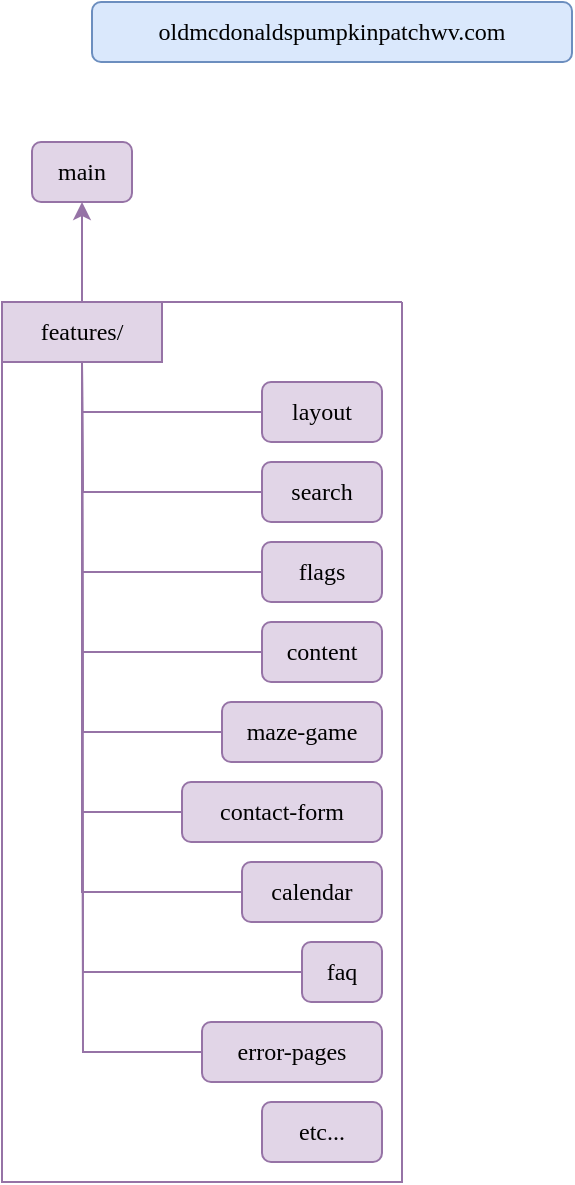<mxfile version="28.2.5">
  <diagram name="Page-1" id="o6yJUd2rQhLODu_G7iH8">
    <mxGraphModel dx="1051" dy="614" grid="1" gridSize="10" guides="1" tooltips="1" connect="1" arrows="1" fold="1" page="1" pageScale="1" pageWidth="850" pageHeight="1100" math="0" shadow="0">
      <root>
        <mxCell id="0" />
        <mxCell id="1" parent="0" />
        <mxCell id="-4VWNVWn2c0_IAg-sDkh-6" value="&lt;font face=&quot;Lucida Console&quot;&gt;main&lt;/font&gt;" style="rounded=1;whiteSpace=wrap;html=1;fillColor=#e1d5e7;strokeColor=#9673a6;" vertex="1" parent="1">
          <mxGeometry x="35" y="140" width="50" height="30" as="geometry" />
        </mxCell>
        <mxCell id="-4VWNVWn2c0_IAg-sDkh-7" value="&lt;font face=&quot;Lucida Console&quot;&gt;oldmcdonaldspumpkinpatchwv.com&lt;/font&gt;" style="rounded=1;whiteSpace=wrap;html=1;fillColor=#dae8fc;strokeColor=#6c8ebf;" vertex="1" parent="1">
          <mxGeometry x="65" y="70" width="240" height="30" as="geometry" />
        </mxCell>
        <mxCell id="-4VWNVWn2c0_IAg-sDkh-9" value="" style="swimlane;startSize=0;fillColor=#e1d5e7;strokeColor=#9673a6;" vertex="1" parent="1">
          <mxGeometry x="20" y="220" width="200" height="440" as="geometry" />
        </mxCell>
        <mxCell id="-4VWNVWn2c0_IAg-sDkh-10" value="&lt;font face=&quot;Lucida Console&quot;&gt;features/&lt;/font&gt;" style="rounded=0;whiteSpace=wrap;html=1;fillColor=#e1d5e7;strokeColor=#9673a6;" vertex="1" parent="-4VWNVWn2c0_IAg-sDkh-9">
          <mxGeometry width="80" height="30" as="geometry" />
        </mxCell>
        <mxCell id="-4VWNVWn2c0_IAg-sDkh-22" style="edgeStyle=orthogonalEdgeStyle;rounded=0;orthogonalLoop=1;jettySize=auto;html=1;entryX=0.5;entryY=1;entryDx=0;entryDy=0;fillColor=#e1d5e7;strokeColor=#9673a6;endArrow=none;endFill=0;" edge="1" parent="-4VWNVWn2c0_IAg-sDkh-9" source="-4VWNVWn2c0_IAg-sDkh-11" target="-4VWNVWn2c0_IAg-sDkh-10">
          <mxGeometry relative="1" as="geometry" />
        </mxCell>
        <mxCell id="-4VWNVWn2c0_IAg-sDkh-11" value="&lt;font face=&quot;Lucida Console&quot;&gt;layout&lt;/font&gt;" style="rounded=1;whiteSpace=wrap;html=1;fillColor=#e1d5e7;strokeColor=#9673a6;" vertex="1" parent="-4VWNVWn2c0_IAg-sDkh-9">
          <mxGeometry x="130" y="40" width="60" height="30" as="geometry" />
        </mxCell>
        <mxCell id="-4VWNVWn2c0_IAg-sDkh-23" style="edgeStyle=orthogonalEdgeStyle;rounded=0;orthogonalLoop=1;jettySize=auto;html=1;fillColor=#e1d5e7;strokeColor=#9673a6;endArrow=none;endFill=0;" edge="1" parent="-4VWNVWn2c0_IAg-sDkh-9" source="-4VWNVWn2c0_IAg-sDkh-12">
          <mxGeometry relative="1" as="geometry">
            <mxPoint x="40" y="30" as="targetPoint" />
          </mxGeometry>
        </mxCell>
        <mxCell id="-4VWNVWn2c0_IAg-sDkh-12" value="&lt;font face=&quot;Lucida Console&quot;&gt;search&lt;/font&gt;" style="rounded=1;whiteSpace=wrap;html=1;fillColor=#e1d5e7;strokeColor=#9673a6;" vertex="1" parent="-4VWNVWn2c0_IAg-sDkh-9">
          <mxGeometry x="130" y="80" width="60" height="30" as="geometry" />
        </mxCell>
        <mxCell id="-4VWNVWn2c0_IAg-sDkh-24" style="edgeStyle=orthogonalEdgeStyle;rounded=0;orthogonalLoop=1;jettySize=auto;html=1;entryX=0.5;entryY=1;entryDx=0;entryDy=0;fillColor=#e1d5e7;strokeColor=#9673a6;endArrow=none;endFill=0;" edge="1" parent="-4VWNVWn2c0_IAg-sDkh-9" source="-4VWNVWn2c0_IAg-sDkh-13" target="-4VWNVWn2c0_IAg-sDkh-10">
          <mxGeometry relative="1" as="geometry" />
        </mxCell>
        <mxCell id="-4VWNVWn2c0_IAg-sDkh-13" value="&lt;font face=&quot;Lucida Console&quot;&gt;flags&lt;/font&gt;" style="rounded=1;whiteSpace=wrap;html=1;fillColor=#e1d5e7;strokeColor=#9673a6;" vertex="1" parent="-4VWNVWn2c0_IAg-sDkh-9">
          <mxGeometry x="130" y="120" width="60" height="30" as="geometry" />
        </mxCell>
        <mxCell id="-4VWNVWn2c0_IAg-sDkh-25" style="edgeStyle=orthogonalEdgeStyle;rounded=0;orthogonalLoop=1;jettySize=auto;html=1;entryX=0.5;entryY=1;entryDx=0;entryDy=0;fillColor=#e1d5e7;strokeColor=#9673a6;endArrow=none;endFill=0;" edge="1" parent="-4VWNVWn2c0_IAg-sDkh-9" source="-4VWNVWn2c0_IAg-sDkh-14" target="-4VWNVWn2c0_IAg-sDkh-10">
          <mxGeometry relative="1" as="geometry" />
        </mxCell>
        <mxCell id="-4VWNVWn2c0_IAg-sDkh-14" value="&lt;font face=&quot;Lucida Console&quot;&gt;content&lt;/font&gt;" style="rounded=1;whiteSpace=wrap;html=1;fillColor=#e1d5e7;strokeColor=#9673a6;" vertex="1" parent="-4VWNVWn2c0_IAg-sDkh-9">
          <mxGeometry x="130" y="160" width="60" height="30" as="geometry" />
        </mxCell>
        <mxCell id="-4VWNVWn2c0_IAg-sDkh-26" style="edgeStyle=orthogonalEdgeStyle;rounded=0;orthogonalLoop=1;jettySize=auto;html=1;fillColor=#e1d5e7;strokeColor=#9673a6;endArrow=none;endFill=0;" edge="1" parent="-4VWNVWn2c0_IAg-sDkh-9" source="-4VWNVWn2c0_IAg-sDkh-16">
          <mxGeometry relative="1" as="geometry">
            <mxPoint x="40" y="30" as="targetPoint" />
          </mxGeometry>
        </mxCell>
        <mxCell id="-4VWNVWn2c0_IAg-sDkh-16" value="&lt;font face=&quot;Lucida Console&quot;&gt;maze-game&lt;/font&gt;" style="rounded=1;whiteSpace=wrap;html=1;fillColor=#e1d5e7;strokeColor=#9673a6;" vertex="1" parent="-4VWNVWn2c0_IAg-sDkh-9">
          <mxGeometry x="110" y="200" width="80" height="30" as="geometry" />
        </mxCell>
        <mxCell id="-4VWNVWn2c0_IAg-sDkh-27" style="edgeStyle=orthogonalEdgeStyle;rounded=0;orthogonalLoop=1;jettySize=auto;html=1;entryX=0.5;entryY=1;entryDx=0;entryDy=0;fillColor=#e1d5e7;strokeColor=#9673a6;endArrow=none;endFill=0;" edge="1" parent="-4VWNVWn2c0_IAg-sDkh-9" source="-4VWNVWn2c0_IAg-sDkh-17" target="-4VWNVWn2c0_IAg-sDkh-10">
          <mxGeometry relative="1" as="geometry" />
        </mxCell>
        <mxCell id="-4VWNVWn2c0_IAg-sDkh-17" value="&lt;font face=&quot;Lucida Console&quot;&gt;contact-form&lt;/font&gt;" style="rounded=1;whiteSpace=wrap;html=1;fillColor=#e1d5e7;strokeColor=#9673a6;" vertex="1" parent="-4VWNVWn2c0_IAg-sDkh-9">
          <mxGeometry x="90" y="240" width="100" height="30" as="geometry" />
        </mxCell>
        <mxCell id="-4VWNVWn2c0_IAg-sDkh-28" style="edgeStyle=orthogonalEdgeStyle;rounded=0;orthogonalLoop=1;jettySize=auto;html=1;entryX=0.5;entryY=1;entryDx=0;entryDy=0;fillColor=#e1d5e7;strokeColor=#9673a6;endArrow=none;endFill=0;" edge="1" parent="-4VWNVWn2c0_IAg-sDkh-9" source="-4VWNVWn2c0_IAg-sDkh-18" target="-4VWNVWn2c0_IAg-sDkh-10">
          <mxGeometry relative="1" as="geometry" />
        </mxCell>
        <mxCell id="-4VWNVWn2c0_IAg-sDkh-18" value="&lt;font face=&quot;Lucida Console&quot;&gt;calendar&lt;/font&gt;" style="rounded=1;whiteSpace=wrap;html=1;fillColor=#e1d5e7;strokeColor=#9673a6;" vertex="1" parent="-4VWNVWn2c0_IAg-sDkh-9">
          <mxGeometry x="120" y="280" width="70" height="30" as="geometry" />
        </mxCell>
        <mxCell id="-4VWNVWn2c0_IAg-sDkh-29" style="edgeStyle=orthogonalEdgeStyle;rounded=0;orthogonalLoop=1;jettySize=auto;html=1;fillColor=#e1d5e7;strokeColor=#9673a6;endArrow=none;endFill=0;" edge="1" parent="-4VWNVWn2c0_IAg-sDkh-9" source="-4VWNVWn2c0_IAg-sDkh-19">
          <mxGeometry relative="1" as="geometry">
            <mxPoint x="40" y="30" as="targetPoint" />
          </mxGeometry>
        </mxCell>
        <mxCell id="-4VWNVWn2c0_IAg-sDkh-19" value="&lt;font face=&quot;Lucida Console&quot;&gt;faq&lt;/font&gt;" style="rounded=1;whiteSpace=wrap;html=1;fillColor=#e1d5e7;strokeColor=#9673a6;" vertex="1" parent="-4VWNVWn2c0_IAg-sDkh-9">
          <mxGeometry x="150" y="320" width="40" height="30" as="geometry" />
        </mxCell>
        <mxCell id="-4VWNVWn2c0_IAg-sDkh-30" style="edgeStyle=orthogonalEdgeStyle;rounded=0;orthogonalLoop=1;jettySize=auto;html=1;fillColor=#e1d5e7;strokeColor=#9673a6;endArrow=none;endFill=0;" edge="1" parent="-4VWNVWn2c0_IAg-sDkh-9" source="-4VWNVWn2c0_IAg-sDkh-20">
          <mxGeometry relative="1" as="geometry">
            <mxPoint x="40" y="30" as="targetPoint" />
          </mxGeometry>
        </mxCell>
        <mxCell id="-4VWNVWn2c0_IAg-sDkh-20" value="&lt;font face=&quot;Lucida Console&quot;&gt;error-pages&lt;/font&gt;" style="rounded=1;whiteSpace=wrap;html=1;fillColor=#e1d5e7;strokeColor=#9673a6;" vertex="1" parent="-4VWNVWn2c0_IAg-sDkh-9">
          <mxGeometry x="100" y="360" width="90" height="30" as="geometry" />
        </mxCell>
        <mxCell id="-4VWNVWn2c0_IAg-sDkh-21" value="&lt;font face=&quot;Lucida Console&quot;&gt;etc...&lt;/font&gt;" style="rounded=1;whiteSpace=wrap;html=1;fillColor=#e1d5e7;strokeColor=#9673a6;" vertex="1" parent="-4VWNVWn2c0_IAg-sDkh-9">
          <mxGeometry x="130" y="400" width="60" height="30" as="geometry" />
        </mxCell>
        <mxCell id="-4VWNVWn2c0_IAg-sDkh-32" style="edgeStyle=orthogonalEdgeStyle;rounded=0;orthogonalLoop=1;jettySize=auto;html=1;entryX=0.5;entryY=1;entryDx=0;entryDy=0;fillColor=#e1d5e7;strokeColor=#9673a6;" edge="1" parent="1" source="-4VWNVWn2c0_IAg-sDkh-10" target="-4VWNVWn2c0_IAg-sDkh-6">
          <mxGeometry relative="1" as="geometry" />
        </mxCell>
      </root>
    </mxGraphModel>
  </diagram>
</mxfile>
